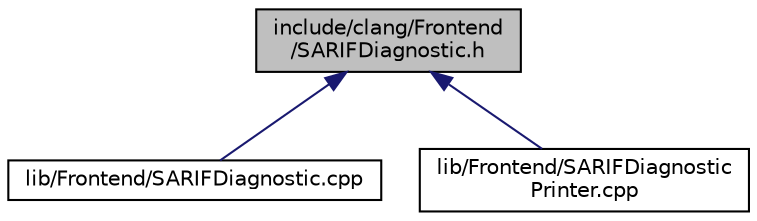 digraph "include/clang/Frontend/SARIFDiagnostic.h"
{
 // LATEX_PDF_SIZE
  bgcolor="transparent";
  edge [fontname="Helvetica",fontsize="10",labelfontname="Helvetica",labelfontsize="10"];
  node [fontname="Helvetica",fontsize="10",shape=record];
  Node1 [label="include/clang/Frontend\l/SARIFDiagnostic.h",height=0.2,width=0.4,color="black", fillcolor="grey75", style="filled", fontcolor="black",tooltip=" "];
  Node1 -> Node2 [dir="back",color="midnightblue",fontsize="10",style="solid",fontname="Helvetica"];
  Node2 [label="lib/Frontend/SARIFDiagnostic.cpp",height=0.2,width=0.4,color="black",URL="$SARIFDiagnostic_8cpp.html",tooltip=" "];
  Node1 -> Node3 [dir="back",color="midnightblue",fontsize="10",style="solid",fontname="Helvetica"];
  Node3 [label="lib/Frontend/SARIFDiagnostic\lPrinter.cpp",height=0.2,width=0.4,color="black",URL="$SARIFDiagnosticPrinter_8cpp.html",tooltip=" "];
}
